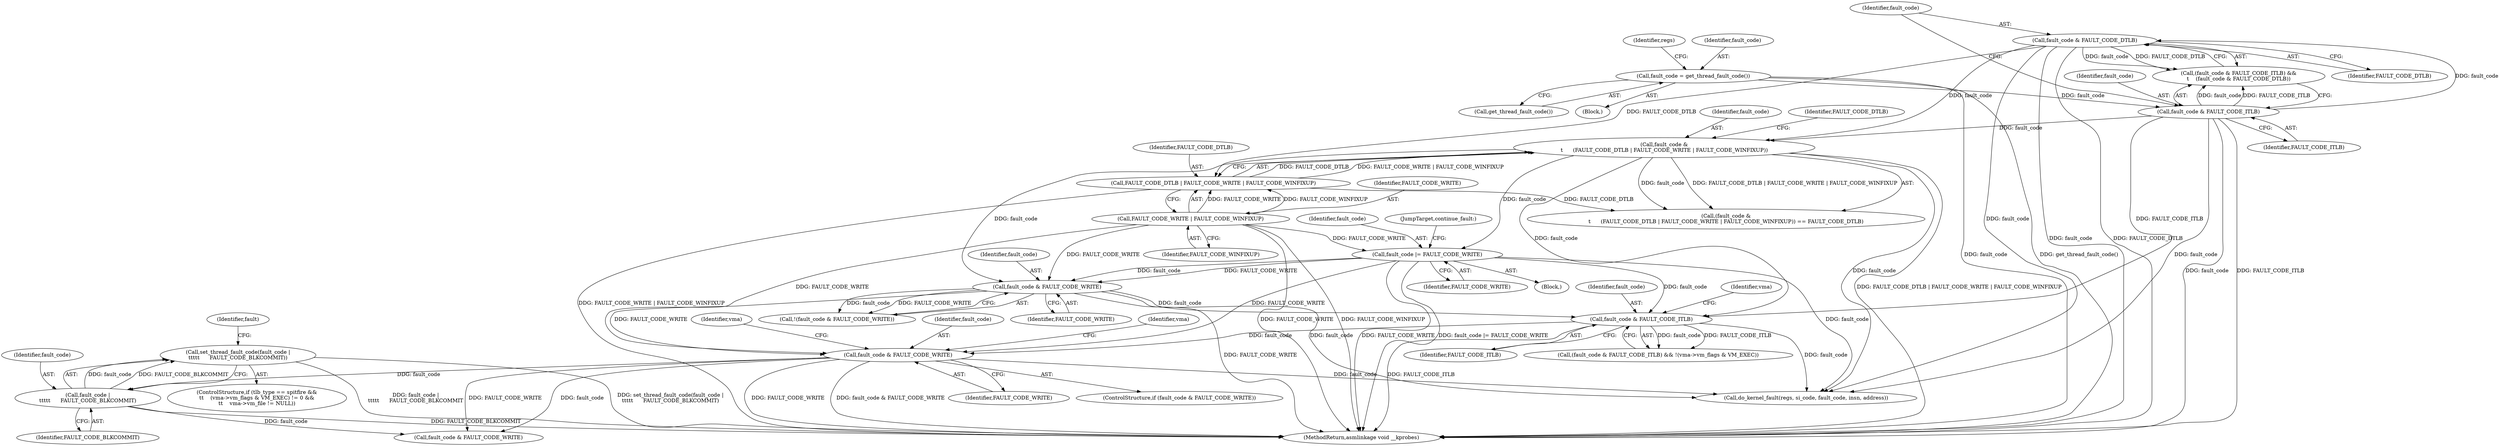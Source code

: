 digraph "0_linux_a8b0ca17b80e92faab46ee7179ba9e99ccb61233_44@API" {
"1000454" [label="(Call,set_thread_fault_code(fault_code |\n\t\t\t\t\t      FAULT_CODE_BLKCOMMIT))"];
"1000455" [label="(Call,fault_code |\n\t\t\t\t\t      FAULT_CODE_BLKCOMMIT)"];
"1000424" [label="(Call,fault_code & FAULT_CODE_WRITE)"];
"1000400" [label="(Call,fault_code & FAULT_CODE_ITLB)"];
"1000348" [label="(Call,fault_code & FAULT_CODE_WRITE)"];
"1000289" [label="(Call,fault_code &\n\t      (FAULT_CODE_DTLB | FAULT_CODE_WRITE | FAULT_CODE_WINFIXUP))"];
"1000151" [label="(Call,fault_code & FAULT_CODE_ITLB)"];
"1000134" [label="(Call,fault_code = get_thread_fault_code())"];
"1000154" [label="(Call,fault_code & FAULT_CODE_DTLB)"];
"1000291" [label="(Call,FAULT_CODE_DTLB | FAULT_CODE_WRITE | FAULT_CODE_WINFIXUP)"];
"1000293" [label="(Call,FAULT_CODE_WRITE | FAULT_CODE_WINFIXUP)"];
"1000327" [label="(Call,fault_code |= FAULT_CODE_WRITE)"];
"1000134" [label="(Call,fault_code = get_thread_fault_code())"];
"1000406" [label="(Identifier,vma)"];
"1000135" [label="(Identifier,fault_code)"];
"1000154" [label="(Call,fault_code & FAULT_CODE_DTLB)"];
"1000402" [label="(Identifier,FAULT_CODE_ITLB)"];
"1000289" [label="(Call,fault_code &\n\t      (FAULT_CODE_DTLB | FAULT_CODE_WRITE | FAULT_CODE_WINFIXUP))"];
"1000350" [label="(Identifier,FAULT_CODE_WRITE)"];
"1000155" [label="(Identifier,fault_code)"];
"1000471" [label="(Identifier,fault)"];
"1000290" [label="(Identifier,fault_code)"];
"1000426" [label="(Identifier,FAULT_CODE_WRITE)"];
"1000328" [label="(Identifier,fault_code)"];
"1000327" [label="(Call,fault_code |= FAULT_CODE_WRITE)"];
"1000423" [label="(ControlStructure,if (fault_code & FAULT_CODE_WRITE))"];
"1000292" [label="(Identifier,FAULT_CODE_DTLB)"];
"1000454" [label="(Call,set_thread_fault_code(fault_code |\n\t\t\t\t\t      FAULT_CODE_BLKCOMMIT))"];
"1000456" [label="(Identifier,fault_code)"];
"1000400" [label="(Call,fault_code & FAULT_CODE_ITLB)"];
"1000464" [label="(Identifier,vma)"];
"1000295" [label="(Identifier,FAULT_CODE_WINFIXUP)"];
"1000349" [label="(Identifier,fault_code)"];
"1000347" [label="(Call,!(fault_code & FAULT_CODE_WRITE))"];
"1000661" [label="(MethodReturn,asmlinkage void __kprobes)"];
"1000601" [label="(Call,do_kernel_fault(regs, si_code, fault_code, insn, address))"];
"1000425" [label="(Identifier,fault_code)"];
"1000401" [label="(Identifier,fault_code)"];
"1000436" [label="(ControlStructure,if (tlb_type == spitfire &&\n\t\t    (vma->vm_flags & VM_EXEC) != 0 &&\n\t\t    vma->vm_file != NULL))"];
"1000455" [label="(Call,fault_code |\n\t\t\t\t\t      FAULT_CODE_BLKCOMMIT)"];
"1000152" [label="(Identifier,fault_code)"];
"1000293" [label="(Call,FAULT_CODE_WRITE | FAULT_CODE_WINFIXUP)"];
"1000136" [label="(Call,get_thread_fault_code())"];
"1000477" [label="(Call,fault_code & FAULT_CODE_WRITE)"];
"1000399" [label="(Call,(fault_code & FAULT_CODE_ITLB) && !(vma->vm_flags & VM_EXEC))"];
"1000291" [label="(Call,FAULT_CODE_DTLB | FAULT_CODE_WRITE | FAULT_CODE_WINFIXUP)"];
"1000329" [label="(Identifier,FAULT_CODE_WRITE)"];
"1000296" [label="(Identifier,FAULT_CODE_DTLB)"];
"1000139" [label="(Identifier,regs)"];
"1000424" [label="(Call,fault_code & FAULT_CODE_WRITE)"];
"1000156" [label="(Identifier,FAULT_CODE_DTLB)"];
"1000294" [label="(Identifier,FAULT_CODE_WRITE)"];
"1000288" [label="(Call,(fault_code &\n\t      (FAULT_CODE_DTLB | FAULT_CODE_WRITE | FAULT_CODE_WINFIXUP)) == FAULT_CODE_DTLB)"];
"1000457" [label="(Identifier,FAULT_CODE_BLKCOMMIT)"];
"1000348" [label="(Call,fault_code & FAULT_CODE_WRITE)"];
"1000153" [label="(Identifier,FAULT_CODE_ITLB)"];
"1000432" [label="(Identifier,vma)"];
"1000117" [label="(Block,)"];
"1000330" [label="(JumpTarget,continue_fault:)"];
"1000326" [label="(Block,)"];
"1000151" [label="(Call,fault_code & FAULT_CODE_ITLB)"];
"1000150" [label="(Call,(fault_code & FAULT_CODE_ITLB) &&\n\t    (fault_code & FAULT_CODE_DTLB))"];
"1000454" -> "1000436"  [label="AST: "];
"1000454" -> "1000455"  [label="CFG: "];
"1000455" -> "1000454"  [label="AST: "];
"1000471" -> "1000454"  [label="CFG: "];
"1000454" -> "1000661"  [label="DDG: fault_code |\n\t\t\t\t\t      FAULT_CODE_BLKCOMMIT"];
"1000454" -> "1000661"  [label="DDG: set_thread_fault_code(fault_code |\n\t\t\t\t\t      FAULT_CODE_BLKCOMMIT)"];
"1000455" -> "1000454"  [label="DDG: fault_code"];
"1000455" -> "1000454"  [label="DDG: FAULT_CODE_BLKCOMMIT"];
"1000455" -> "1000457"  [label="CFG: "];
"1000456" -> "1000455"  [label="AST: "];
"1000457" -> "1000455"  [label="AST: "];
"1000455" -> "1000661"  [label="DDG: FAULT_CODE_BLKCOMMIT"];
"1000424" -> "1000455"  [label="DDG: fault_code"];
"1000455" -> "1000477"  [label="DDG: fault_code"];
"1000424" -> "1000423"  [label="AST: "];
"1000424" -> "1000426"  [label="CFG: "];
"1000425" -> "1000424"  [label="AST: "];
"1000426" -> "1000424"  [label="AST: "];
"1000432" -> "1000424"  [label="CFG: "];
"1000464" -> "1000424"  [label="CFG: "];
"1000424" -> "1000661"  [label="DDG: FAULT_CODE_WRITE"];
"1000424" -> "1000661"  [label="DDG: fault_code & FAULT_CODE_WRITE"];
"1000400" -> "1000424"  [label="DDG: fault_code"];
"1000293" -> "1000424"  [label="DDG: FAULT_CODE_WRITE"];
"1000327" -> "1000424"  [label="DDG: FAULT_CODE_WRITE"];
"1000348" -> "1000424"  [label="DDG: FAULT_CODE_WRITE"];
"1000424" -> "1000477"  [label="DDG: fault_code"];
"1000424" -> "1000477"  [label="DDG: FAULT_CODE_WRITE"];
"1000424" -> "1000601"  [label="DDG: fault_code"];
"1000400" -> "1000399"  [label="AST: "];
"1000400" -> "1000402"  [label="CFG: "];
"1000401" -> "1000400"  [label="AST: "];
"1000402" -> "1000400"  [label="AST: "];
"1000406" -> "1000400"  [label="CFG: "];
"1000399" -> "1000400"  [label="CFG: "];
"1000400" -> "1000661"  [label="DDG: FAULT_CODE_ITLB"];
"1000400" -> "1000399"  [label="DDG: fault_code"];
"1000400" -> "1000399"  [label="DDG: FAULT_CODE_ITLB"];
"1000348" -> "1000400"  [label="DDG: fault_code"];
"1000289" -> "1000400"  [label="DDG: fault_code"];
"1000327" -> "1000400"  [label="DDG: fault_code"];
"1000151" -> "1000400"  [label="DDG: FAULT_CODE_ITLB"];
"1000400" -> "1000601"  [label="DDG: fault_code"];
"1000348" -> "1000347"  [label="AST: "];
"1000348" -> "1000350"  [label="CFG: "];
"1000349" -> "1000348"  [label="AST: "];
"1000350" -> "1000348"  [label="AST: "];
"1000347" -> "1000348"  [label="CFG: "];
"1000348" -> "1000661"  [label="DDG: FAULT_CODE_WRITE"];
"1000348" -> "1000347"  [label="DDG: fault_code"];
"1000348" -> "1000347"  [label="DDG: FAULT_CODE_WRITE"];
"1000289" -> "1000348"  [label="DDG: fault_code"];
"1000327" -> "1000348"  [label="DDG: fault_code"];
"1000327" -> "1000348"  [label="DDG: FAULT_CODE_WRITE"];
"1000293" -> "1000348"  [label="DDG: FAULT_CODE_WRITE"];
"1000348" -> "1000601"  [label="DDG: fault_code"];
"1000289" -> "1000288"  [label="AST: "];
"1000289" -> "1000291"  [label="CFG: "];
"1000290" -> "1000289"  [label="AST: "];
"1000291" -> "1000289"  [label="AST: "];
"1000296" -> "1000289"  [label="CFG: "];
"1000289" -> "1000661"  [label="DDG: FAULT_CODE_DTLB | FAULT_CODE_WRITE | FAULT_CODE_WINFIXUP"];
"1000289" -> "1000288"  [label="DDG: fault_code"];
"1000289" -> "1000288"  [label="DDG: FAULT_CODE_DTLB | FAULT_CODE_WRITE | FAULT_CODE_WINFIXUP"];
"1000151" -> "1000289"  [label="DDG: fault_code"];
"1000154" -> "1000289"  [label="DDG: fault_code"];
"1000291" -> "1000289"  [label="DDG: FAULT_CODE_DTLB"];
"1000291" -> "1000289"  [label="DDG: FAULT_CODE_WRITE | FAULT_CODE_WINFIXUP"];
"1000289" -> "1000327"  [label="DDG: fault_code"];
"1000289" -> "1000601"  [label="DDG: fault_code"];
"1000151" -> "1000150"  [label="AST: "];
"1000151" -> "1000153"  [label="CFG: "];
"1000152" -> "1000151"  [label="AST: "];
"1000153" -> "1000151"  [label="AST: "];
"1000155" -> "1000151"  [label="CFG: "];
"1000150" -> "1000151"  [label="CFG: "];
"1000151" -> "1000661"  [label="DDG: fault_code"];
"1000151" -> "1000661"  [label="DDG: FAULT_CODE_ITLB"];
"1000151" -> "1000150"  [label="DDG: fault_code"];
"1000151" -> "1000150"  [label="DDG: FAULT_CODE_ITLB"];
"1000134" -> "1000151"  [label="DDG: fault_code"];
"1000151" -> "1000154"  [label="DDG: fault_code"];
"1000151" -> "1000601"  [label="DDG: fault_code"];
"1000134" -> "1000117"  [label="AST: "];
"1000134" -> "1000136"  [label="CFG: "];
"1000135" -> "1000134"  [label="AST: "];
"1000136" -> "1000134"  [label="AST: "];
"1000139" -> "1000134"  [label="CFG: "];
"1000134" -> "1000661"  [label="DDG: fault_code"];
"1000134" -> "1000661"  [label="DDG: get_thread_fault_code()"];
"1000154" -> "1000150"  [label="AST: "];
"1000154" -> "1000156"  [label="CFG: "];
"1000155" -> "1000154"  [label="AST: "];
"1000156" -> "1000154"  [label="AST: "];
"1000150" -> "1000154"  [label="CFG: "];
"1000154" -> "1000661"  [label="DDG: fault_code"];
"1000154" -> "1000661"  [label="DDG: FAULT_CODE_DTLB"];
"1000154" -> "1000150"  [label="DDG: fault_code"];
"1000154" -> "1000150"  [label="DDG: FAULT_CODE_DTLB"];
"1000154" -> "1000291"  [label="DDG: FAULT_CODE_DTLB"];
"1000154" -> "1000601"  [label="DDG: fault_code"];
"1000291" -> "1000293"  [label="CFG: "];
"1000292" -> "1000291"  [label="AST: "];
"1000293" -> "1000291"  [label="AST: "];
"1000291" -> "1000661"  [label="DDG: FAULT_CODE_WRITE | FAULT_CODE_WINFIXUP"];
"1000293" -> "1000291"  [label="DDG: FAULT_CODE_WRITE"];
"1000293" -> "1000291"  [label="DDG: FAULT_CODE_WINFIXUP"];
"1000291" -> "1000288"  [label="DDG: FAULT_CODE_DTLB"];
"1000293" -> "1000295"  [label="CFG: "];
"1000294" -> "1000293"  [label="AST: "];
"1000295" -> "1000293"  [label="AST: "];
"1000293" -> "1000661"  [label="DDG: FAULT_CODE_WRITE"];
"1000293" -> "1000661"  [label="DDG: FAULT_CODE_WINFIXUP"];
"1000293" -> "1000327"  [label="DDG: FAULT_CODE_WRITE"];
"1000327" -> "1000326"  [label="AST: "];
"1000327" -> "1000329"  [label="CFG: "];
"1000328" -> "1000327"  [label="AST: "];
"1000329" -> "1000327"  [label="AST: "];
"1000330" -> "1000327"  [label="CFG: "];
"1000327" -> "1000661"  [label="DDG: FAULT_CODE_WRITE"];
"1000327" -> "1000661"  [label="DDG: fault_code |= FAULT_CODE_WRITE"];
"1000327" -> "1000601"  [label="DDG: fault_code"];
}
